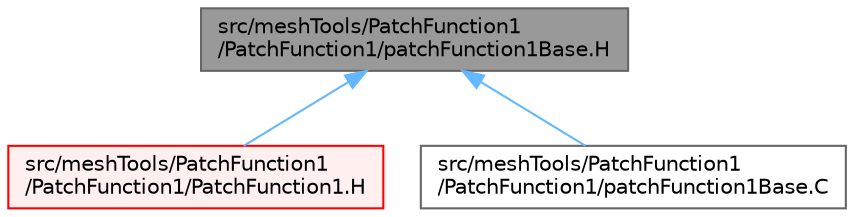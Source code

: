digraph "src/meshTools/PatchFunction1/PatchFunction1/patchFunction1Base.H"
{
 // LATEX_PDF_SIZE
  bgcolor="transparent";
  edge [fontname=Helvetica,fontsize=10,labelfontname=Helvetica,labelfontsize=10];
  node [fontname=Helvetica,fontsize=10,shape=box,height=0.2,width=0.4];
  Node1 [id="Node000001",label="src/meshTools/PatchFunction1\l/PatchFunction1/patchFunction1Base.H",height=0.2,width=0.4,color="gray40", fillcolor="grey60", style="filled", fontcolor="black",tooltip=" "];
  Node1 -> Node2 [id="edge1_Node000001_Node000002",dir="back",color="steelblue1",style="solid",tooltip=" "];
  Node2 [id="Node000002",label="src/meshTools/PatchFunction1\l/PatchFunction1/PatchFunction1.H",height=0.2,width=0.4,color="red", fillcolor="#FFF0F0", style="filled",URL="$PatchFunction1_8H.html",tooltip=" "];
  Node1 -> Node135 [id="edge2_Node000001_Node000135",dir="back",color="steelblue1",style="solid",tooltip=" "];
  Node135 [id="Node000135",label="src/meshTools/PatchFunction1\l/PatchFunction1/patchFunction1Base.C",height=0.2,width=0.4,color="grey40", fillcolor="white", style="filled",URL="$patchFunction1Base_8C.html",tooltip=" "];
}
